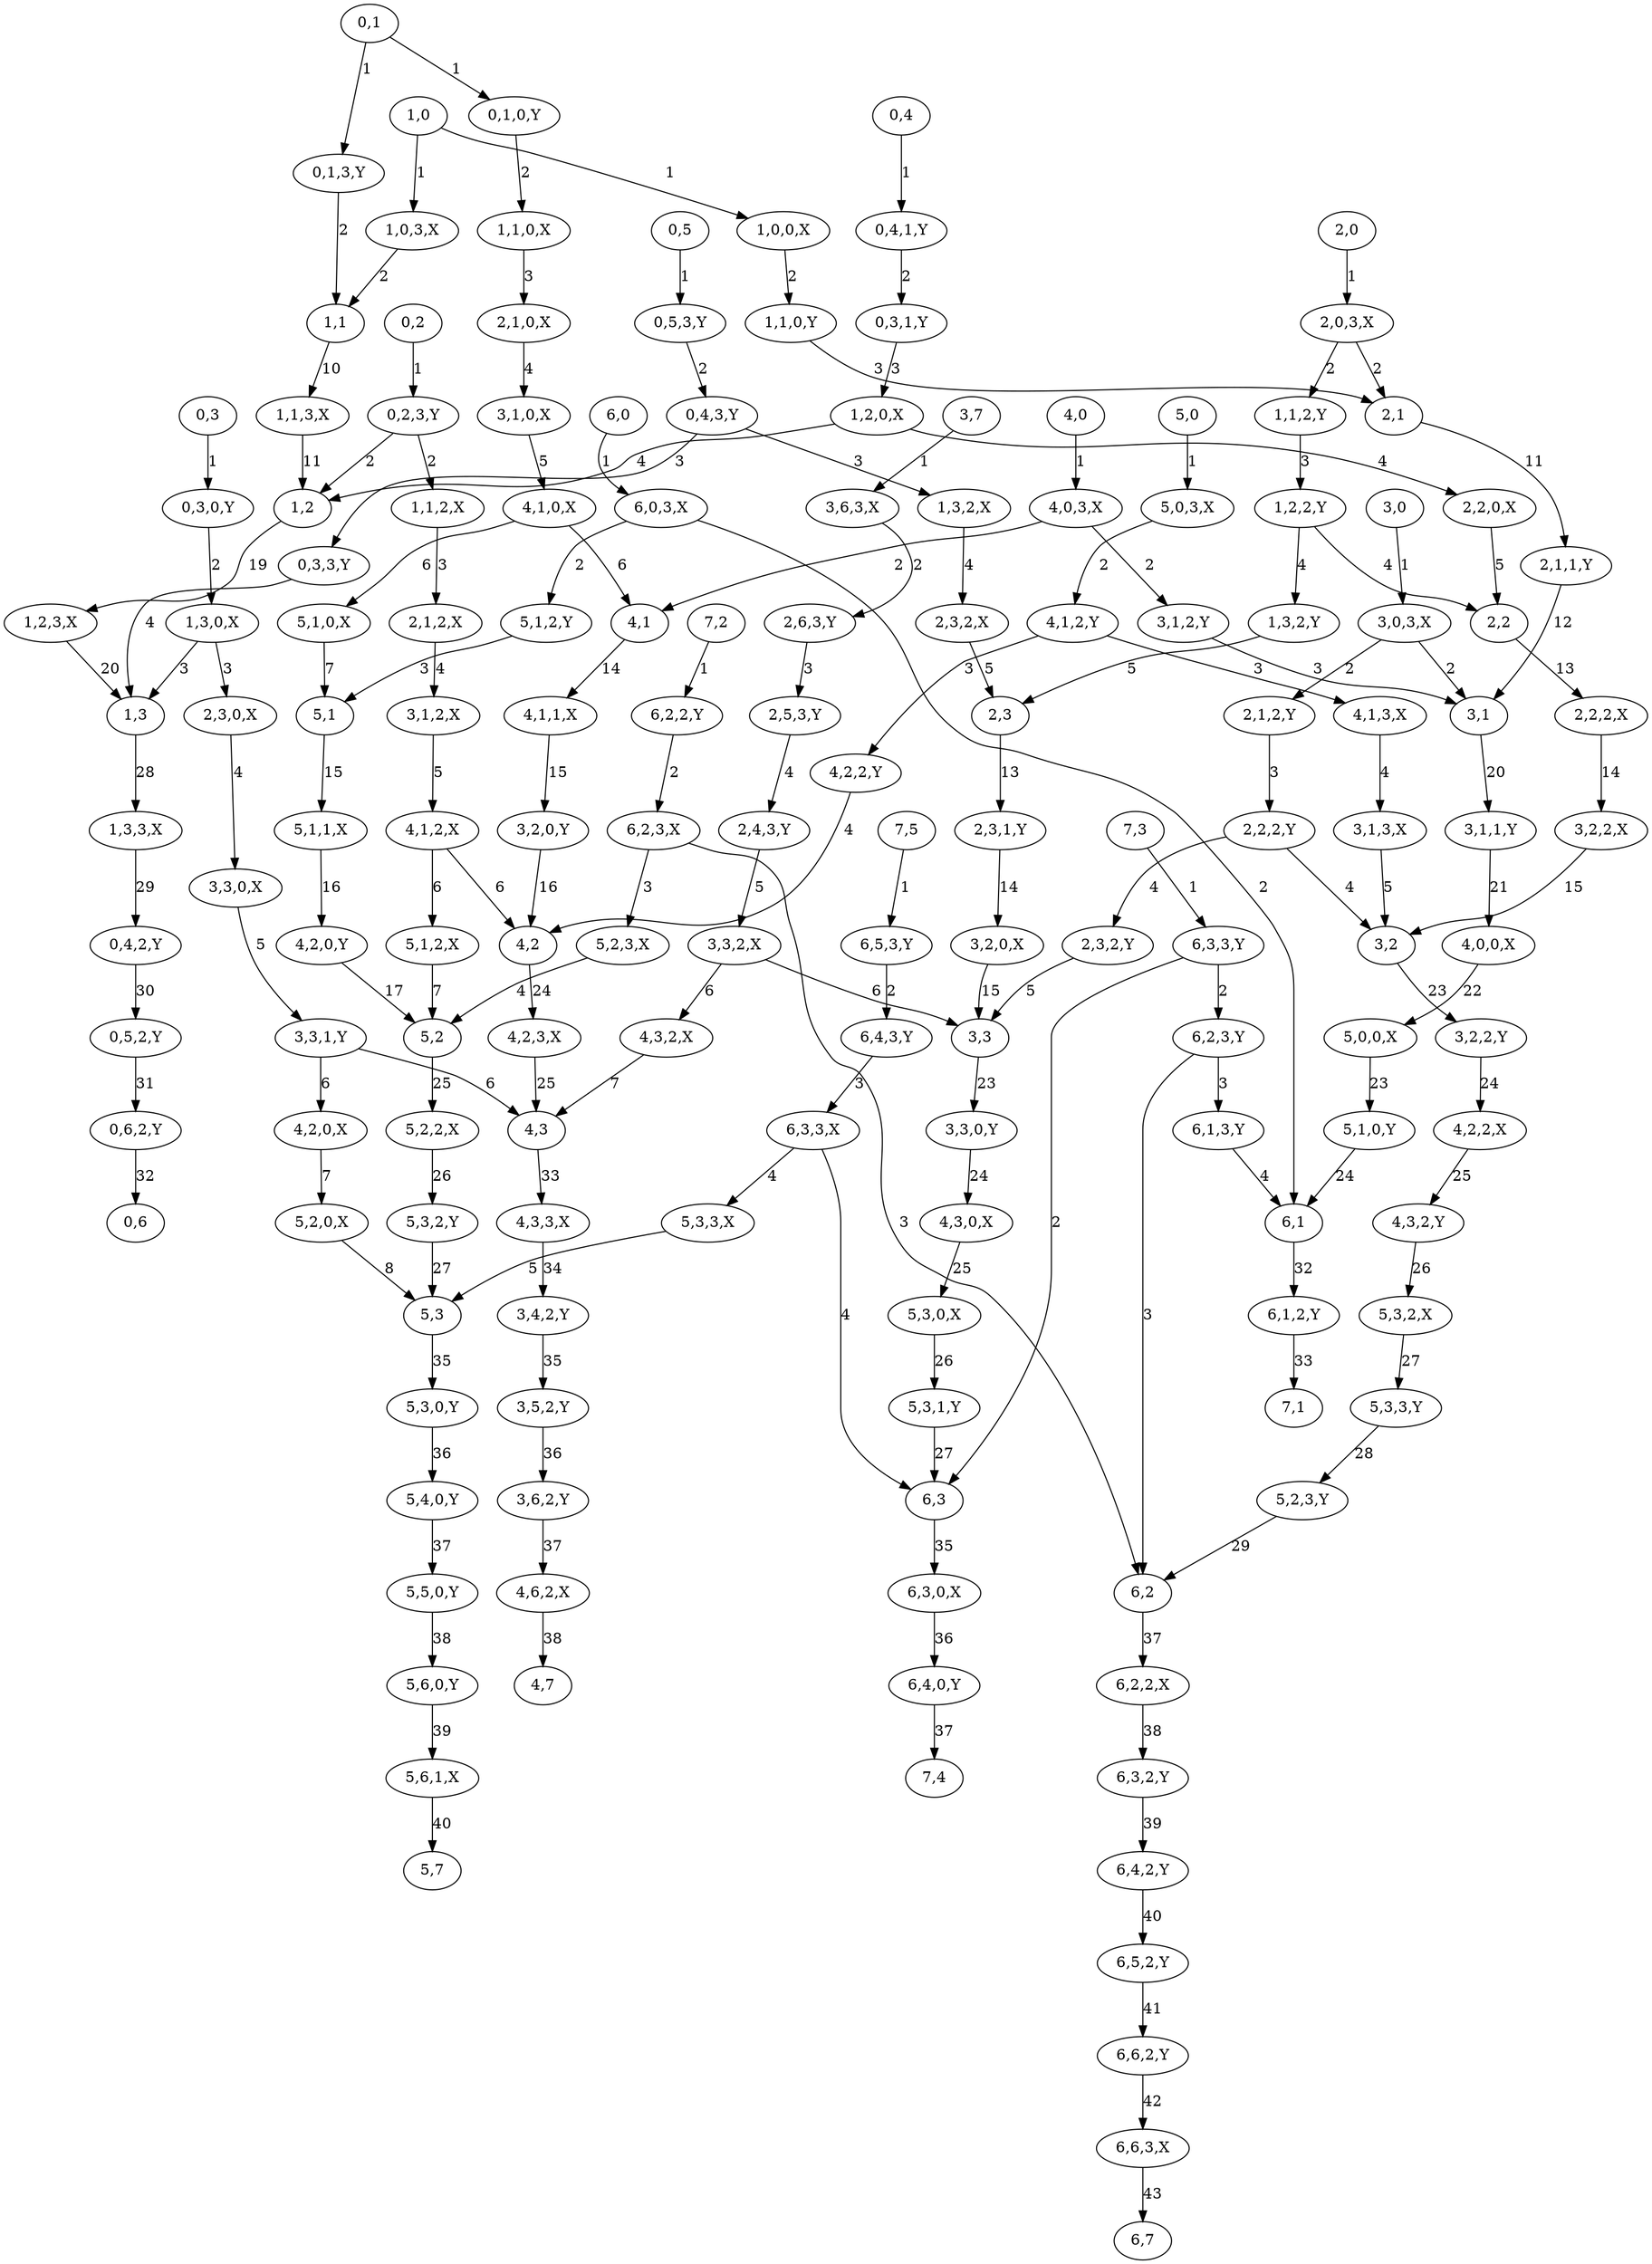 digraph graphname {
"3,3,0,Y" [nodetype=route];
"3,3,0,X" [nodetype=route];
"0,6,2,Y" [nodetype=route];
"0,6" [nodetype=logic];
"1,2" [nodetype=logic];
"1,3" [nodetype=logic];
"1,0" [nodetype=logic];
"1,1" [nodetype=logic];
"0,4" [nodetype=logic];
"2,3,1,Y" [nodetype=route];
"3,3,1,Y" [nodetype=route];
"4,2,3,X" [nodetype=route];
"5,2" [nodetype=logic];
"5,3" [nodetype=logic];
"5,0" [nodetype=logic];
"3,7" [nodetype=logic];
"3,0" [nodetype=logic];
"3,1" [nodetype=logic];
"3,2" [nodetype=logic];
"3,3" [nodetype=logic];
"3,3,2,X" [nodetype=route];
"2,2,2,Y" [nodetype=route];
"2,2,2,X" [nodetype=route];
"5,1,1,X" [nodetype=route];
"3,2,2,X" [nodetype=route];
"3,2,2,Y" [nodetype=route];
"5,2,2,X" [nodetype=route];
"3,4,2,Y" [nodetype=route];
"2,1,0,X" [nodetype=route];
"5,4,0,Y" [nodetype=route];
"4,3,3,X" [nodetype=route];
"3,1,0,X" [nodetype=route];
"1,2,2,Y" [nodetype=route];
"6,0,3,X" [nodetype=route];
"4,1,0,X" [nodetype=route];
"0,4,2,Y" [nodetype=route];
"6,3,2,Y" [nodetype=route];
"6,1,2,Y" [nodetype=route];
"0,3,1,Y" [nodetype=route];
"5,3,2,Y" [nodetype=route];
"5,3,2,X" [nodetype=route];
"1,3,0,X" [nodetype=route];
"5,1,0,Y" [nodetype=route];
"5,1,0,X" [nodetype=route];
"1,0,3,X" [nodetype=route];
"3,1,3,X" [nodetype=route];
"6,1" [nodetype=logic];
"6,0" [nodetype=logic];
"6,3" [nodetype=logic];
"6,2" [nodetype=logic];
"6,7" [nodetype=logic];
"5,6,0,Y" [nodetype=route];
"1,1,0,Y" [nodetype=route];
"1,1,0,X" [nodetype=route];
"1,0,0,X" [nodetype=route];
"2,1,2,X" [nodetype=route];
"5,3,1,Y" [nodetype=route];
"6,3,0,X" [nodetype=route];
"0,1,3,Y" [nodetype=route];
"5,0,3,X" [nodetype=route];
"2,1,1,Y" [nodetype=route];
"6,4,3,Y" [nodetype=route];
"5,2,0,X" [nodetype=route];
"3,6,2,Y" [nodetype=route];
"3,0,3,X" [nodetype=route];
"5,2,3,Y" [nodetype=route];
"5,2,3,X" [nodetype=route];
"7,1" [nodetype=logic];
"1,1,3,X" [nodetype=route];
"5,3,0,Y" [nodetype=route];
"6,3,3,Y" [nodetype=route];
"6,3,3,X" [nodetype=route];
"4,2,2,Y" [nodetype=route];
"4,2,2,X" [nodetype=route];
"1,2,3,X" [nodetype=route];
"2,3,2,X" [nodetype=route];
"2,3,2,Y" [nodetype=route];
"6,5,2,Y" [nodetype=route];
"3,5,2,Y" [nodetype=route];
"4,1,1,X" [nodetype=route];
"0,2,3,Y" [nodetype=route];
"6,1,3,Y" [nodetype=route];
"0,3,0,Y" [nodetype=route];
"0,5" [nodetype=logic];
"5,1" [nodetype=logic];
"0,3" [nodetype=logic];
"0,2" [nodetype=logic];
"0,1" [nodetype=logic];
"4,3,0,X" [nodetype=route];
"6,2,3,X" [nodetype=route];
"6,2,3,Y" [nodetype=route];
"5,7" [nodetype=logic];
"3,1,2,Y" [nodetype=route];
"3,1,2,X" [nodetype=route];
"2,1" [nodetype=logic];
"2,0" [nodetype=logic];
"2,3" [nodetype=logic];
"2,2" [nodetype=logic];
"4,3" [nodetype=logic];
"4,2" [nodetype=logic];
"4,1" [nodetype=logic];
"4,0" [nodetype=logic];
"4,0,3,X" [nodetype=route];
"5,3,0,X" [nodetype=route];
"0,1,0,Y" [nodetype=route];
"1,3,3,X" [nodetype=route];
"2,2,0,X" [nodetype=route];
"1,2,0,X" [nodetype=route];
"2,0,3,X" [nodetype=route];
"0,4,1,Y" [nodetype=route];
"6,4,2,Y" [nodetype=route];
"4,1,2,X" [nodetype=route];
"4,1,2,Y" [nodetype=route];
"2,6,3,Y" [nodetype=route];
"3,2,0,X" [nodetype=route];
"3,2,0,Y" [nodetype=route];
"2,4,3,Y" [nodetype=route];
"0,5,2,Y" [nodetype=route];
"0,3,3,Y" [nodetype=route];
"2,1,2,Y" [nodetype=route];
"3,6,3,X" [nodetype=route];
"6,5,3,Y" [nodetype=route];
"2,5,3,Y" [nodetype=route];
"5,1,2,Y" [nodetype=route];
"5,1,2,X" [nodetype=route];
"2,3,0,X" [nodetype=route];
"4,7" [nodetype=logic];
"0,5,3,Y" [nodetype=route];
"5,5,0,Y" [nodetype=route];
"4,6,2,X" [nodetype=route];
"5,0,0,X" [nodetype=route];
"1,1,2,Y" [nodetype=route];
"1,1,2,X" [nodetype=route];
"7,2" [nodetype=logic];
"7,3" [nodetype=logic];
"7,4" [nodetype=logic];
"7,5" [nodetype=logic];
"4,0,0,X" [nodetype=route];
"6,6,2,Y" [nodetype=route];
"1,3,2,Y" [nodetype=route];
"1,3,2,X" [nodetype=route];
"6,2,2,Y" [nodetype=route];
"6,2,2,X" [nodetype=route];
"0,4,3,Y" [nodetype=route];
"4,3,2,X" [nodetype=route];
"4,3,2,Y" [nodetype=route];
"5,6,1,X" [nodetype=route];
"6,4,0,Y" [nodetype=route];
"6,6,3,X" [nodetype=route];
"4,2,0,Y" [nodetype=route];
"4,2,0,X" [nodetype=route];
"3,1,1,Y" [nodetype=route];
"5,3,3,X" [nodetype=route];
"5,3,3,Y" [nodetype=route];
"4,1,3,X" [nodetype=route];
"3,3,0,Y" -> "4,3,0,X"  [label=24];
"3,3,0,X" -> "3,3,1,Y"  [label=5];
"0,6,2,Y" -> "0,6"  [label=32];
"1,2" -> "1,2,3,X"  [label=19];
"1,3" -> "1,3,3,X"  [label=28];
"1,0" -> "1,0,3,X"  [label=1];
"1,0" -> "1,0,0,X"  [label=1];
"1,1" -> "1,1,3,X"  [label=10];
"0,4" -> "0,4,1,Y"  [label=1];
"2,3,1,Y" -> "3,2,0,X"  [label=14];
"3,3,1,Y" -> "4,3"  [label=6];
"3,3,1,Y" -> "4,2,0,X"  [label=6];
"4,2,3,X" -> "4,3"  [label=25];
"5,2" -> "5,2,2,X"  [label=25];
"5,3" -> "5,3,0,Y"  [label=35];
"5,0" -> "5,0,3,X"  [label=1];
"3,7" -> "3,6,3,X"  [label=1];
"3,0" -> "3,0,3,X"  [label=1];
"3,1" -> "3,1,1,Y"  [label=20];
"3,2" -> "3,2,2,Y"  [label=23];
"3,3" -> "3,3,0,Y"  [label=23];
"3,3,2,X" -> "3,3"  [label=6];
"3,3,2,X" -> "4,3,2,X"  [label=6];
"2,2,2,Y" -> "3,2"  [label=4];
"2,2,2,Y" -> "2,3,2,Y"  [label=4];
"2,2,2,X" -> "3,2,2,X"  [label=14];
"5,1,1,X" -> "4,2,0,Y"  [label=16];
"3,2,2,X" -> "3,2"  [label=15];
"3,2,2,Y" -> "4,2,2,X"  [label=24];
"5,2,2,X" -> "5,3,2,Y"  [label=26];
"3,4,2,Y" -> "3,5,2,Y"  [label=35];
"2,1,0,X" -> "3,1,0,X"  [label=4];
"5,4,0,Y" -> "5,5,0,Y"  [label=37];
"4,3,3,X" -> "3,4,2,Y"  [label=34];
"3,1,0,X" -> "4,1,0,X"  [label=5];
"1,2,2,Y" -> "2,2"  [label=4];
"1,2,2,Y" -> "1,3,2,Y"  [label=4];
"6,0,3,X" -> "6,1"  [label=2];
"6,0,3,X" -> "5,1,2,Y"  [label=2];
"4,1,0,X" -> "4,1"  [label=6];
"4,1,0,X" -> "5,1,0,X"  [label=6];
"0,4,2,Y" -> "0,5,2,Y"  [label=30];
"6,3,2,Y" -> "6,4,2,Y"  [label=39];
"6,1,2,Y" -> "7,1"  [label=33];
"0,3,1,Y" -> "1,2,0,X"  [label=3];
"5,3,2,Y" -> "5,3"  [label=27];
"5,3,2,X" -> "5,3,3,Y"  [label=27];
"1,3,0,X" -> "1,3"  [label=3];
"1,3,0,X" -> "2,3,0,X"  [label=3];
"5,1,0,Y" -> "6,1"  [label=24];
"5,1,0,X" -> "5,1"  [label=7];
"1,0,3,X" -> "1,1"  [label=2];
"3,1,3,X" -> "3,2"  [label=5];
"6,1" -> "6,1,2,Y"  [label=32];
"6,0" -> "6,0,3,X"  [label=1];
"6,3" -> "6,3,0,X"  [label=35];
"6,2" -> "6,2,2,X"  [label=37];
"5,6,0,Y" -> "5,6,1,X"  [label=39];
"1,1,0,Y" -> "2,1"  [label=3];
"1,1,0,X" -> "2,1,0,X"  [label=3];
"1,0,0,X" -> "1,1,0,Y"  [label=2];
"2,1,2,X" -> "3,1,2,X"  [label=4];
"5,3,1,Y" -> "6,3"  [label=27];
"6,3,0,X" -> "6,4,0,Y"  [label=36];
"0,1,3,Y" -> "1,1"  [label=2];
"5,0,3,X" -> "4,1,2,Y"  [label=2];
"2,1,1,Y" -> "3,1"  [label=12];
"6,4,3,Y" -> "6,3,3,X"  [label=3];
"5,2,0,X" -> "5,3"  [label=8];
"3,6,2,Y" -> "4,6,2,X"  [label=37];
"3,0,3,X" -> "3,1"  [label=2];
"3,0,3,X" -> "2,1,2,Y"  [label=2];
"5,2,3,Y" -> "6,2"  [label=29];
"5,2,3,X" -> "5,2"  [label=4];
"1,1,3,X" -> "1,2"  [label=11];
"5,3,0,Y" -> "5,4,0,Y"  [label=36];
"6,3,3,Y" -> "6,3"  [label=2];
"6,3,3,Y" -> "6,2,3,Y"  [label=2];
"6,3,3,X" -> "6,3"  [label=4];
"6,3,3,X" -> "5,3,3,X"  [label=4];
"4,2,2,Y" -> "4,2"  [label=4];
"4,2,2,X" -> "4,3,2,Y"  [label=25];
"1,2,3,X" -> "1,3"  [label=20];
"2,3,2,X" -> "2,3"  [label=5];
"2,3,2,Y" -> "3,3"  [label=5];
"6,5,2,Y" -> "6,6,2,Y"  [label=41];
"3,5,2,Y" -> "3,6,2,Y"  [label=36];
"4,1,1,X" -> "3,2,0,Y"  [label=15];
"0,2,3,Y" -> "1,2"  [label=2];
"0,2,3,Y" -> "1,1,2,X"  [label=2];
"6,1,3,Y" -> "6,1"  [label=4];
"0,3,0,Y" -> "1,3,0,X"  [label=2];
"0,5" -> "0,5,3,Y"  [label=1];
"5,1" -> "5,1,1,X"  [label=15];
"0,3" -> "0,3,0,Y"  [label=1];
"0,2" -> "0,2,3,Y"  [label=1];
"0,1" -> "0,1,3,Y"  [label=1];
"0,1" -> "0,1,0,Y"  [label=1];
"4,3,0,X" -> "5,3,0,X"  [label=25];
"6,2,3,X" -> "6,2"  [label=3];
"6,2,3,X" -> "5,2,3,X"  [label=3];
"6,2,3,Y" -> "6,2"  [label=3];
"6,2,3,Y" -> "6,1,3,Y"  [label=3];
"3,1,2,Y" -> "3,1"  [label=3];
"3,1,2,X" -> "4,1,2,X"  [label=5];
"2,1" -> "2,1,1,Y"  [label=11];
"2,0" -> "2,0,3,X"  [label=1];
"2,3" -> "2,3,1,Y"  [label=13];
"2,2" -> "2,2,2,X"  [label=13];
"4,3" -> "4,3,3,X"  [label=33];
"4,2" -> "4,2,3,X"  [label=24];
"4,1" -> "4,1,1,X"  [label=14];
"4,0" -> "4,0,3,X"  [label=1];
"4,0,3,X" -> "4,1"  [label=2];
"4,0,3,X" -> "3,1,2,Y"  [label=2];
"5,3,0,X" -> "5,3,1,Y"  [label=26];
"0,1,0,Y" -> "1,1,0,X"  [label=2];
"1,3,3,X" -> "0,4,2,Y"  [label=29];
"2,2,0,X" -> "2,2"  [label=5];
"1,2,0,X" -> "1,2"  [label=4];
"1,2,0,X" -> "2,2,0,X"  [label=4];
"2,0,3,X" -> "2,1"  [label=2];
"2,0,3,X" -> "1,1,2,Y"  [label=2];
"0,4,1,Y" -> "0,3,1,Y"  [label=2];
"6,4,2,Y" -> "6,5,2,Y"  [label=40];
"4,1,2,X" -> "4,2"  [label=6];
"4,1,2,X" -> "5,1,2,X"  [label=6];
"4,1,2,Y" -> "4,2,2,Y"  [label=3];
"4,1,2,Y" -> "4,1,3,X"  [label=3];
"2,6,3,Y" -> "2,5,3,Y"  [label=3];
"3,2,0,X" -> "3,3"  [label=15];
"3,2,0,Y" -> "4,2"  [label=16];
"2,4,3,Y" -> "3,3,2,X"  [label=5];
"0,5,2,Y" -> "0,6,2,Y"  [label=31];
"0,3,3,Y" -> "1,3"  [label=4];
"2,1,2,Y" -> "2,2,2,Y"  [label=3];
"3,6,3,X" -> "2,6,3,Y"  [label=2];
"6,5,3,Y" -> "6,4,3,Y"  [label=2];
"2,5,3,Y" -> "2,4,3,Y"  [label=4];
"5,1,2,Y" -> "5,1"  [label=3];
"5,1,2,X" -> "5,2"  [label=7];
"2,3,0,X" -> "3,3,0,X"  [label=4];
"0,5,3,Y" -> "0,4,3,Y"  [label=2];
"5,5,0,Y" -> "5,6,0,Y"  [label=38];
"4,6,2,X" -> "4,7"  [label=38];
"5,0,0,X" -> "5,1,0,Y"  [label=23];
"1,1,2,Y" -> "1,2,2,Y"  [label=3];
"1,1,2,X" -> "2,1,2,X"  [label=3];
"7,2" -> "6,2,2,Y"  [label=1];
"7,3" -> "6,3,3,Y"  [label=1];
"7,5" -> "6,5,3,Y"  [label=1];
"4,0,0,X" -> "5,0,0,X"  [label=22];
"6,6,2,Y" -> "6,6,3,X"  [label=42];
"1,3,2,Y" -> "2,3"  [label=5];
"1,3,2,X" -> "2,3,2,X"  [label=4];
"6,2,2,Y" -> "6,2,3,X"  [label=2];
"6,2,2,X" -> "6,3,2,Y"  [label=38];
"0,4,3,Y" -> "0,3,3,Y"  [label=3];
"0,4,3,Y" -> "1,3,2,X"  [label=3];
"4,3,2,X" -> "4,3"  [label=7];
"4,3,2,Y" -> "5,3,2,X"  [label=26];
"5,6,1,X" -> "5,7"  [label=40];
"6,4,0,Y" -> "7,4"  [label=37];
"6,6,3,X" -> "6,7"  [label=43];
"4,2,0,Y" -> "5,2"  [label=17];
"4,2,0,X" -> "5,2,0,X"  [label=7];
"3,1,1,Y" -> "4,0,0,X"  [label=21];
"5,3,3,X" -> "5,3"  [label=5];
"5,3,3,Y" -> "5,2,3,Y"  [label=28];
"4,1,3,X" -> "3,1,3,X"  [label=4];
}
